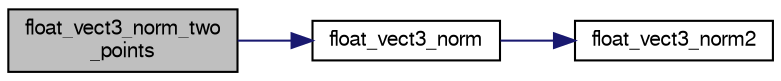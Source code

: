 digraph "float_vect3_norm_two_points"
{
  edge [fontname="FreeSans",fontsize="10",labelfontname="FreeSans",labelfontsize="10"];
  node [fontname="FreeSans",fontsize="10",shape=record];
  rankdir="LR";
  Node1 [label="float_vect3_norm_two\l_points",height=0.2,width=0.4,color="black", fillcolor="grey75", style="filled", fontcolor="black"];
  Node1 -> Node2 [color="midnightblue",fontsize="10",style="solid",fontname="FreeSans"];
  Node2 [label="float_vect3_norm",height=0.2,width=0.4,color="black", fillcolor="white", style="filled",URL="$group__math__algebra__float.html#gad33d6e2c6bf00d660031e57fb3675666"];
  Node2 -> Node3 [color="midnightblue",fontsize="10",style="solid",fontname="FreeSans"];
  Node3 [label="float_vect3_norm2",height=0.2,width=0.4,color="black", fillcolor="white", style="filled",URL="$group__math__algebra__float.html#gaf0812637c58834d3baff5cd82fa220d2"];
}
